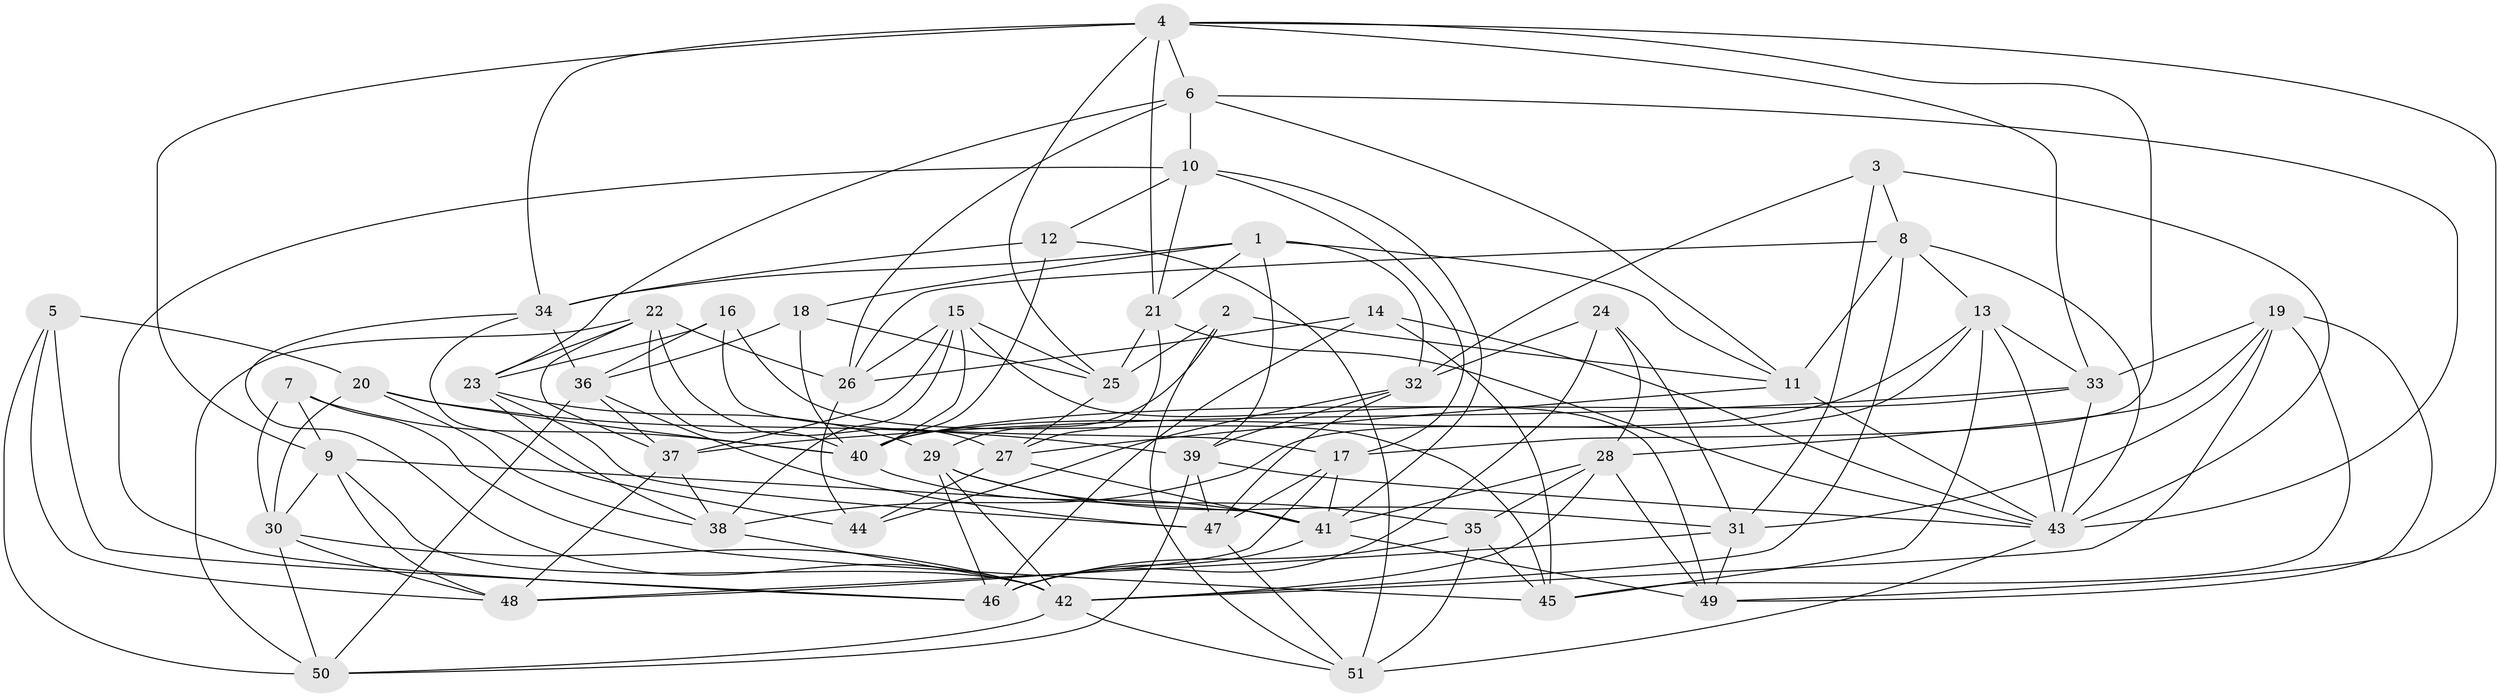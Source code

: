 // original degree distribution, {4: 1.0}
// Generated by graph-tools (version 1.1) at 2025/50/03/09/25 03:50:52]
// undirected, 51 vertices, 150 edges
graph export_dot {
graph [start="1"]
  node [color=gray90,style=filled];
  1;
  2;
  3;
  4;
  5;
  6;
  7;
  8;
  9;
  10;
  11;
  12;
  13;
  14;
  15;
  16;
  17;
  18;
  19;
  20;
  21;
  22;
  23;
  24;
  25;
  26;
  27;
  28;
  29;
  30;
  31;
  32;
  33;
  34;
  35;
  36;
  37;
  38;
  39;
  40;
  41;
  42;
  43;
  44;
  45;
  46;
  47;
  48;
  49;
  50;
  51;
  1 -- 11 [weight=1.0];
  1 -- 18 [weight=1.0];
  1 -- 21 [weight=1.0];
  1 -- 32 [weight=1.0];
  1 -- 34 [weight=1.0];
  1 -- 39 [weight=1.0];
  2 -- 11 [weight=1.0];
  2 -- 25 [weight=1.0];
  2 -- 29 [weight=1.0];
  2 -- 51 [weight=1.0];
  3 -- 8 [weight=1.0];
  3 -- 31 [weight=1.0];
  3 -- 32 [weight=1.0];
  3 -- 43 [weight=1.0];
  4 -- 6 [weight=1.0];
  4 -- 9 [weight=1.0];
  4 -- 17 [weight=1.0];
  4 -- 21 [weight=1.0];
  4 -- 25 [weight=1.0];
  4 -- 33 [weight=1.0];
  4 -- 34 [weight=1.0];
  4 -- 49 [weight=1.0];
  5 -- 20 [weight=1.0];
  5 -- 46 [weight=1.0];
  5 -- 48 [weight=1.0];
  5 -- 50 [weight=1.0];
  6 -- 10 [weight=1.0];
  6 -- 11 [weight=1.0];
  6 -- 23 [weight=1.0];
  6 -- 26 [weight=1.0];
  6 -- 43 [weight=1.0];
  7 -- 9 [weight=1.0];
  7 -- 30 [weight=1.0];
  7 -- 40 [weight=1.0];
  7 -- 45 [weight=1.0];
  8 -- 11 [weight=1.0];
  8 -- 13 [weight=1.0];
  8 -- 26 [weight=1.0];
  8 -- 42 [weight=1.0];
  8 -- 43 [weight=1.0];
  9 -- 30 [weight=1.0];
  9 -- 41 [weight=1.0];
  9 -- 42 [weight=1.0];
  9 -- 48 [weight=1.0];
  10 -- 12 [weight=1.0];
  10 -- 17 [weight=1.0];
  10 -- 21 [weight=1.0];
  10 -- 41 [weight=1.0];
  10 -- 46 [weight=1.0];
  11 -- 27 [weight=1.0];
  11 -- 43 [weight=1.0];
  12 -- 34 [weight=1.0];
  12 -- 40 [weight=1.0];
  12 -- 51 [weight=1.0];
  13 -- 33 [weight=1.0];
  13 -- 38 [weight=1.0];
  13 -- 40 [weight=1.0];
  13 -- 43 [weight=1.0];
  13 -- 45 [weight=1.0];
  14 -- 26 [weight=1.0];
  14 -- 43 [weight=1.0];
  14 -- 45 [weight=1.0];
  14 -- 46 [weight=1.0];
  15 -- 25 [weight=1.0];
  15 -- 26 [weight=1.0];
  15 -- 37 [weight=1.0];
  15 -- 38 [weight=1.0];
  15 -- 40 [weight=1.0];
  15 -- 49 [weight=1.0];
  16 -- 17 [weight=1.0];
  16 -- 23 [weight=1.0];
  16 -- 36 [weight=1.0];
  16 -- 45 [weight=1.0];
  17 -- 41 [weight=1.0];
  17 -- 47 [weight=1.0];
  17 -- 48 [weight=1.0];
  18 -- 25 [weight=1.0];
  18 -- 36 [weight=1.0];
  18 -- 40 [weight=1.0];
  19 -- 28 [weight=1.0];
  19 -- 31 [weight=1.0];
  19 -- 33 [weight=1.0];
  19 -- 42 [weight=1.0];
  19 -- 45 [weight=1.0];
  19 -- 49 [weight=1.0];
  20 -- 30 [weight=1.0];
  20 -- 38 [weight=1.0];
  20 -- 39 [weight=1.0];
  20 -- 40 [weight=2.0];
  21 -- 25 [weight=1.0];
  21 -- 27 [weight=1.0];
  21 -- 43 [weight=1.0];
  22 -- 23 [weight=1.0];
  22 -- 26 [weight=1.0];
  22 -- 27 [weight=1.0];
  22 -- 37 [weight=1.0];
  22 -- 40 [weight=1.0];
  22 -- 50 [weight=1.0];
  23 -- 29 [weight=1.0];
  23 -- 38 [weight=1.0];
  23 -- 47 [weight=1.0];
  24 -- 28 [weight=1.0];
  24 -- 31 [weight=1.0];
  24 -- 32 [weight=1.0];
  24 -- 46 [weight=1.0];
  25 -- 27 [weight=1.0];
  26 -- 44 [weight=1.0];
  27 -- 41 [weight=1.0];
  27 -- 44 [weight=1.0];
  28 -- 35 [weight=1.0];
  28 -- 41 [weight=1.0];
  28 -- 42 [weight=1.0];
  28 -- 49 [weight=1.0];
  29 -- 31 [weight=1.0];
  29 -- 35 [weight=1.0];
  29 -- 42 [weight=1.0];
  29 -- 46 [weight=1.0];
  30 -- 42 [weight=1.0];
  30 -- 48 [weight=1.0];
  30 -- 50 [weight=1.0];
  31 -- 48 [weight=1.0];
  31 -- 49 [weight=1.0];
  32 -- 39 [weight=1.0];
  32 -- 44 [weight=1.0];
  32 -- 47 [weight=1.0];
  33 -- 37 [weight=1.0];
  33 -- 40 [weight=1.0];
  33 -- 43 [weight=1.0];
  34 -- 36 [weight=1.0];
  34 -- 42 [weight=1.0];
  34 -- 44 [weight=1.0];
  35 -- 45 [weight=1.0];
  35 -- 46 [weight=2.0];
  35 -- 51 [weight=1.0];
  36 -- 37 [weight=1.0];
  36 -- 47 [weight=1.0];
  36 -- 50 [weight=1.0];
  37 -- 38 [weight=1.0];
  37 -- 48 [weight=1.0];
  38 -- 42 [weight=1.0];
  39 -- 43 [weight=1.0];
  39 -- 47 [weight=1.0];
  39 -- 50 [weight=1.0];
  40 -- 41 [weight=1.0];
  41 -- 46 [weight=1.0];
  41 -- 49 [weight=1.0];
  42 -- 50 [weight=1.0];
  42 -- 51 [weight=1.0];
  43 -- 51 [weight=1.0];
  47 -- 51 [weight=1.0];
}
